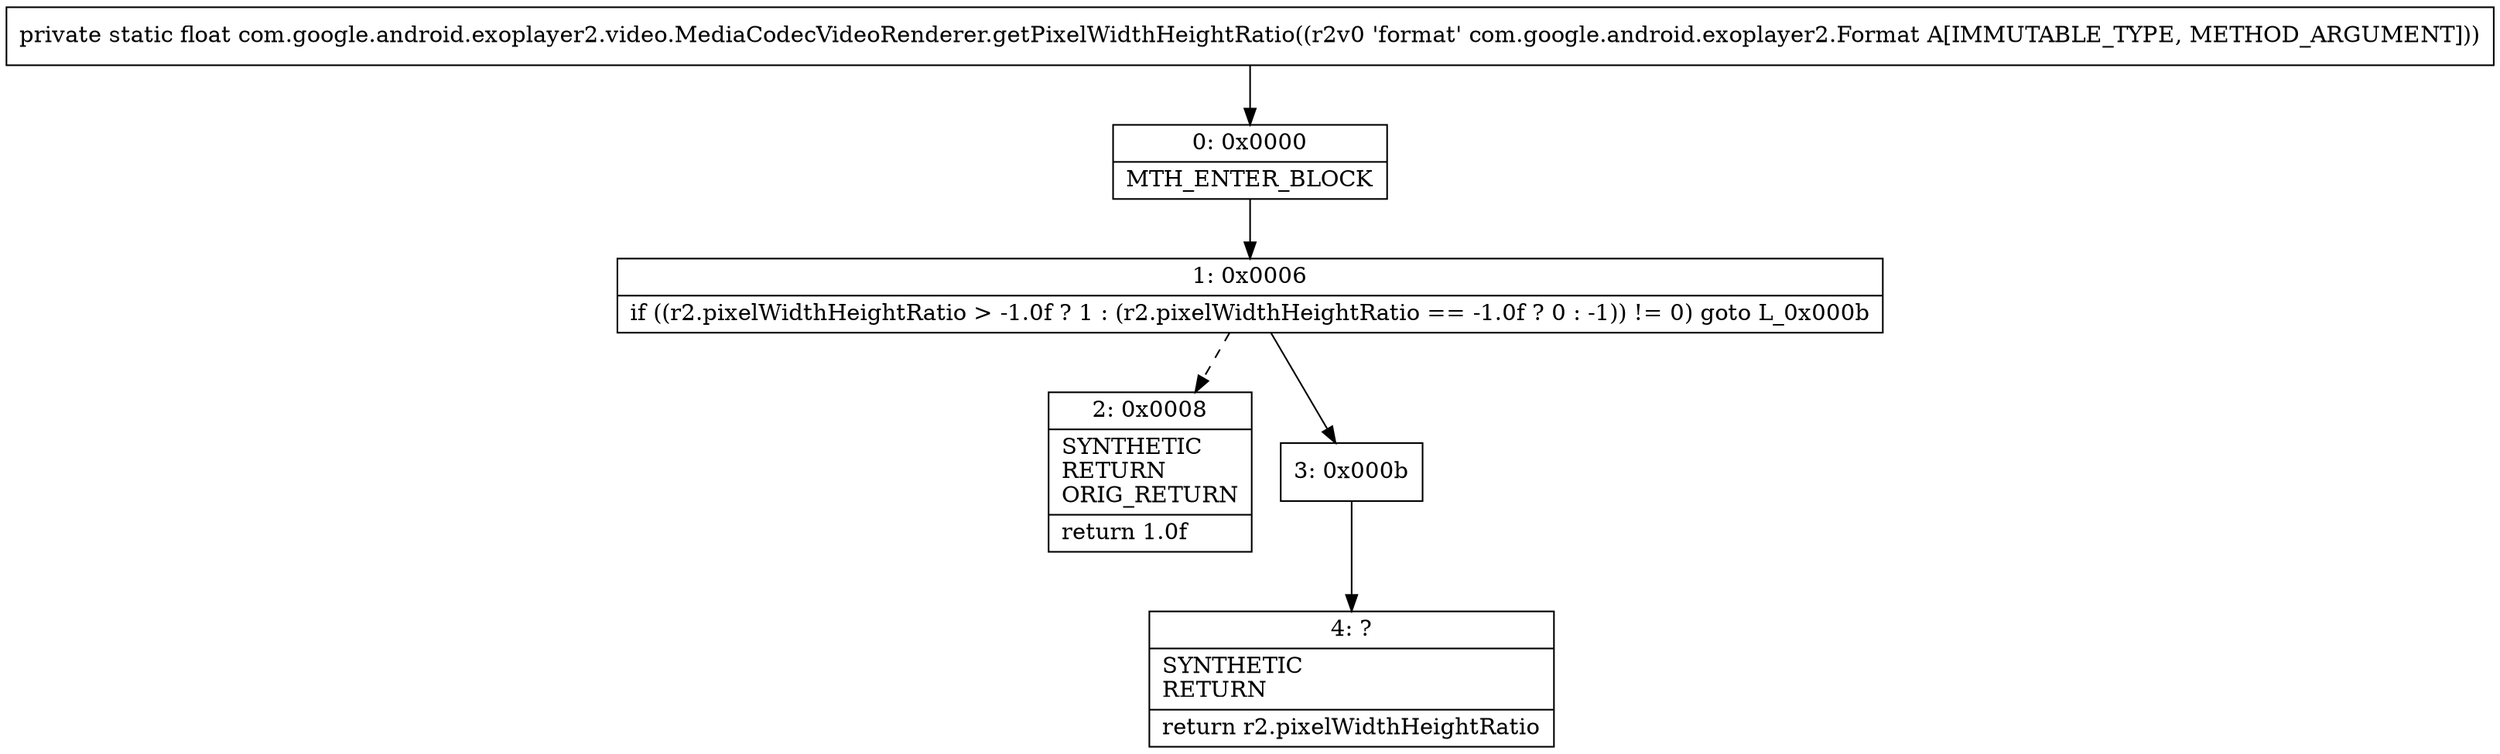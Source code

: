 digraph "CFG forcom.google.android.exoplayer2.video.MediaCodecVideoRenderer.getPixelWidthHeightRatio(Lcom\/google\/android\/exoplayer2\/Format;)F" {
Node_0 [shape=record,label="{0\:\ 0x0000|MTH_ENTER_BLOCK\l}"];
Node_1 [shape=record,label="{1\:\ 0x0006|if ((r2.pixelWidthHeightRatio \> \-1.0f ? 1 : (r2.pixelWidthHeightRatio == \-1.0f ? 0 : \-1)) != 0) goto L_0x000b\l}"];
Node_2 [shape=record,label="{2\:\ 0x0008|SYNTHETIC\lRETURN\lORIG_RETURN\l|return 1.0f\l}"];
Node_3 [shape=record,label="{3\:\ 0x000b}"];
Node_4 [shape=record,label="{4\:\ ?|SYNTHETIC\lRETURN\l|return r2.pixelWidthHeightRatio\l}"];
MethodNode[shape=record,label="{private static float com.google.android.exoplayer2.video.MediaCodecVideoRenderer.getPixelWidthHeightRatio((r2v0 'format' com.google.android.exoplayer2.Format A[IMMUTABLE_TYPE, METHOD_ARGUMENT])) }"];
MethodNode -> Node_0;
Node_0 -> Node_1;
Node_1 -> Node_2[style=dashed];
Node_1 -> Node_3;
Node_3 -> Node_4;
}

